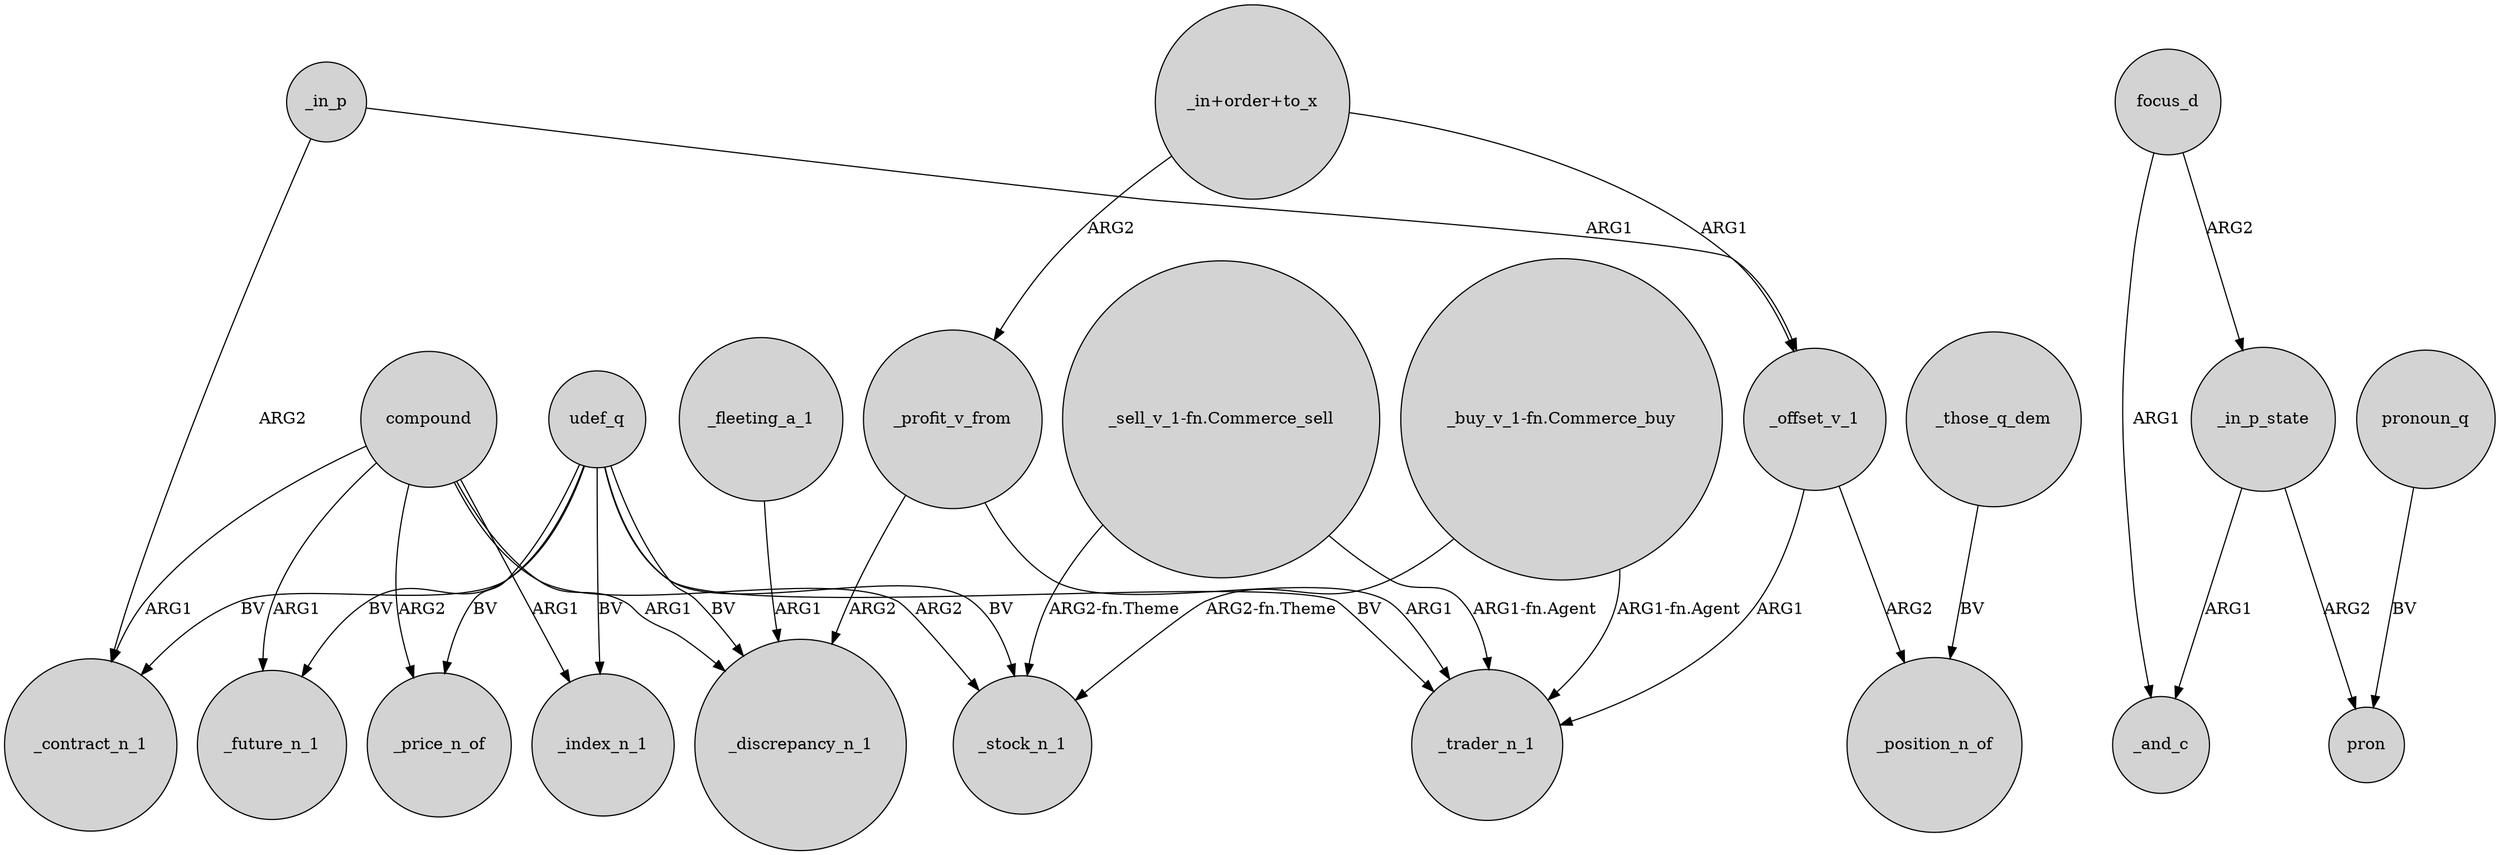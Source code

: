 digraph {
	node [shape=circle style=filled]
	_profit_v_from -> _discrepancy_n_1 [label=ARG2]
	compound -> _price_n_of [label=ARG2]
	"_buy_v_1-fn.Commerce_buy" -> _trader_n_1 [label="ARG1-fn.Agent"]
	_in_p_state -> _and_c [label=ARG1]
	compound -> _future_n_1 [label=ARG1]
	udef_q -> _price_n_of [label=BV]
	udef_q -> _trader_n_1 [label=BV]
	_in_p -> _offset_v_1 [label=ARG1]
	_in_p_state -> pron [label=ARG2]
	focus_d -> _in_p_state [label=ARG2]
	_profit_v_from -> _trader_n_1 [label=ARG1]
	udef_q -> _discrepancy_n_1 [label=BV]
	_offset_v_1 -> _trader_n_1 [label=ARG1]
	compound -> _contract_n_1 [label=ARG1]
	udef_q -> _index_n_1 [label=BV]
	_in_p -> _contract_n_1 [label=ARG2]
	compound -> _stock_n_1 [label=ARG2]
	pronoun_q -> pron [label=BV]
	udef_q -> _stock_n_1 [label=BV]
	_fleeting_a_1 -> _discrepancy_n_1 [label=ARG1]
	focus_d -> _and_c [label=ARG1]
	udef_q -> _future_n_1 [label=BV]
	_offset_v_1 -> _position_n_of [label=ARG2]
	_those_q_dem -> _position_n_of [label=BV]
	"_sell_v_1-fn.Commerce_sell" -> _stock_n_1 [label="ARG2-fn.Theme"]
	"_sell_v_1-fn.Commerce_sell" -> _trader_n_1 [label="ARG1-fn.Agent"]
	"_in+order+to_x" -> _profit_v_from [label=ARG2]
	udef_q -> _contract_n_1 [label=BV]
	compound -> _discrepancy_n_1 [label=ARG1]
	"_buy_v_1-fn.Commerce_buy" -> _stock_n_1 [label="ARG2-fn.Theme"]
	"_in+order+to_x" -> _offset_v_1 [label=ARG1]
	compound -> _index_n_1 [label=ARG1]
}
